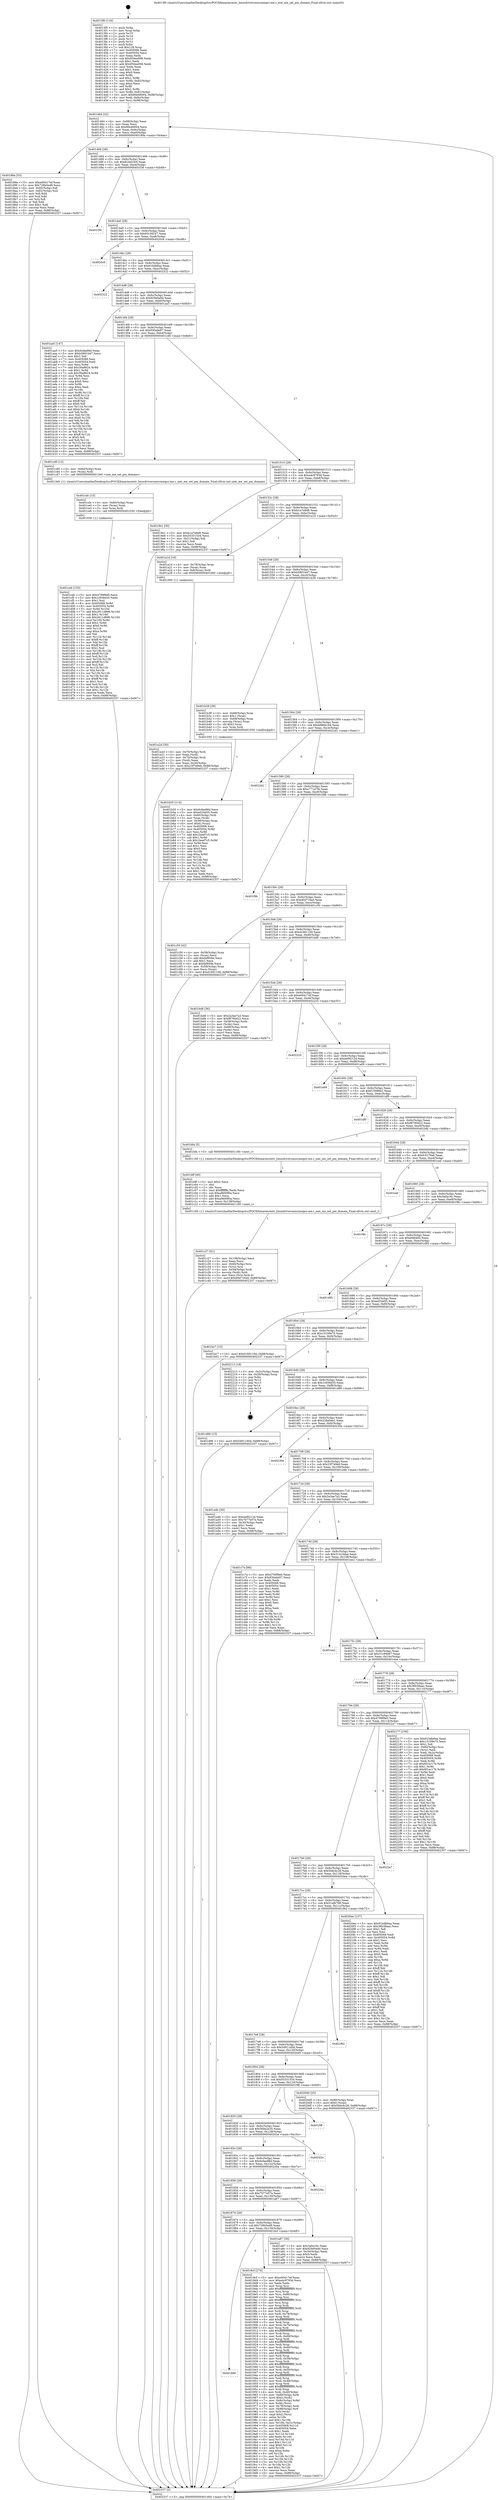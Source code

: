 digraph "0x4013f0" {
  label = "0x4013f0 (/mnt/c/Users/mathe/Desktop/tcc/POCII/binaries/extr_linuxdriversmiscmeipci-me.c_mei_me_set_pm_domain_Final-ollvm.out::main(0))"
  labelloc = "t"
  node[shape=record]

  Entry [label="",width=0.3,height=0.3,shape=circle,fillcolor=black,style=filled]
  "0x401464" [label="{
     0x401464 [32]\l
     | [instrs]\l
     &nbsp;&nbsp;0x401464 \<+6\>: mov -0x88(%rbp),%eax\l
     &nbsp;&nbsp;0x40146a \<+2\>: mov %eax,%ecx\l
     &nbsp;&nbsp;0x40146c \<+6\>: sub $0x80e46004,%ecx\l
     &nbsp;&nbsp;0x401472 \<+6\>: mov %eax,-0x9c(%rbp)\l
     &nbsp;&nbsp;0x401478 \<+6\>: mov %ecx,-0xa0(%rbp)\l
     &nbsp;&nbsp;0x40147e \<+6\>: je 000000000040189a \<main+0x4aa\>\l
  }"]
  "0x40189a" [label="{
     0x40189a [53]\l
     | [instrs]\l
     &nbsp;&nbsp;0x40189a \<+5\>: mov $0xe00417ef,%eax\l
     &nbsp;&nbsp;0x40189f \<+5\>: mov $0x728b5ed9,%ecx\l
     &nbsp;&nbsp;0x4018a4 \<+6\>: mov -0x82(%rbp),%dl\l
     &nbsp;&nbsp;0x4018aa \<+7\>: mov -0x81(%rbp),%sil\l
     &nbsp;&nbsp;0x4018b1 \<+3\>: mov %dl,%dil\l
     &nbsp;&nbsp;0x4018b4 \<+3\>: and %sil,%dil\l
     &nbsp;&nbsp;0x4018b7 \<+3\>: xor %sil,%dl\l
     &nbsp;&nbsp;0x4018ba \<+3\>: or %dl,%dil\l
     &nbsp;&nbsp;0x4018bd \<+4\>: test $0x1,%dil\l
     &nbsp;&nbsp;0x4018c1 \<+3\>: cmovne %ecx,%eax\l
     &nbsp;&nbsp;0x4018c4 \<+6\>: mov %eax,-0x88(%rbp)\l
     &nbsp;&nbsp;0x4018ca \<+5\>: jmp 0000000000402337 \<main+0xf47\>\l
  }"]
  "0x401484" [label="{
     0x401484 [28]\l
     | [instrs]\l
     &nbsp;&nbsp;0x401484 \<+5\>: jmp 0000000000401489 \<main+0x99\>\l
     &nbsp;&nbsp;0x401489 \<+6\>: mov -0x9c(%rbp),%eax\l
     &nbsp;&nbsp;0x40148f \<+5\>: sub $0x824d23c0,%eax\l
     &nbsp;&nbsp;0x401494 \<+6\>: mov %eax,-0xa4(%rbp)\l
     &nbsp;&nbsp;0x40149a \<+6\>: je 0000000000401f38 \<main+0xb48\>\l
  }"]
  "0x402337" [label="{
     0x402337 [5]\l
     | [instrs]\l
     &nbsp;&nbsp;0x402337 \<+5\>: jmp 0000000000401464 \<main+0x74\>\l
  }"]
  "0x4013f0" [label="{
     0x4013f0 [116]\l
     | [instrs]\l
     &nbsp;&nbsp;0x4013f0 \<+1\>: push %rbp\l
     &nbsp;&nbsp;0x4013f1 \<+3\>: mov %rsp,%rbp\l
     &nbsp;&nbsp;0x4013f4 \<+2\>: push %r15\l
     &nbsp;&nbsp;0x4013f6 \<+2\>: push %r14\l
     &nbsp;&nbsp;0x4013f8 \<+2\>: push %r13\l
     &nbsp;&nbsp;0x4013fa \<+2\>: push %r12\l
     &nbsp;&nbsp;0x4013fc \<+1\>: push %rbx\l
     &nbsp;&nbsp;0x4013fd \<+7\>: sub $0x128,%rsp\l
     &nbsp;&nbsp;0x401404 \<+7\>: mov 0x405068,%eax\l
     &nbsp;&nbsp;0x40140b \<+7\>: mov 0x405054,%ecx\l
     &nbsp;&nbsp;0x401412 \<+2\>: mov %eax,%edx\l
     &nbsp;&nbsp;0x401414 \<+6\>: sub $0x950ee098,%edx\l
     &nbsp;&nbsp;0x40141a \<+3\>: sub $0x1,%edx\l
     &nbsp;&nbsp;0x40141d \<+6\>: add $0x950ee098,%edx\l
     &nbsp;&nbsp;0x401423 \<+3\>: imul %edx,%eax\l
     &nbsp;&nbsp;0x401426 \<+3\>: and $0x1,%eax\l
     &nbsp;&nbsp;0x401429 \<+3\>: cmp $0x0,%eax\l
     &nbsp;&nbsp;0x40142c \<+4\>: sete %r8b\l
     &nbsp;&nbsp;0x401430 \<+4\>: and $0x1,%r8b\l
     &nbsp;&nbsp;0x401434 \<+7\>: mov %r8b,-0x82(%rbp)\l
     &nbsp;&nbsp;0x40143b \<+3\>: cmp $0xa,%ecx\l
     &nbsp;&nbsp;0x40143e \<+4\>: setl %r8b\l
     &nbsp;&nbsp;0x401442 \<+4\>: and $0x1,%r8b\l
     &nbsp;&nbsp;0x401446 \<+7\>: mov %r8b,-0x81(%rbp)\l
     &nbsp;&nbsp;0x40144d \<+10\>: movl $0x80e46004,-0x88(%rbp)\l
     &nbsp;&nbsp;0x401457 \<+6\>: mov %edi,-0x8c(%rbp)\l
     &nbsp;&nbsp;0x40145d \<+7\>: mov %rsi,-0x98(%rbp)\l
  }"]
  Exit [label="",width=0.3,height=0.3,shape=circle,fillcolor=black,style=filled,peripheries=2]
  "0x401f38" [label="{
     0x401f38\l
  }", style=dashed]
  "0x4014a0" [label="{
     0x4014a0 [28]\l
     | [instrs]\l
     &nbsp;&nbsp;0x4014a0 \<+5\>: jmp 00000000004014a5 \<main+0xb5\>\l
     &nbsp;&nbsp;0x4014a5 \<+6\>: mov -0x9c(%rbp),%eax\l
     &nbsp;&nbsp;0x4014ab \<+5\>: sub $0x83c39247,%eax\l
     &nbsp;&nbsp;0x4014b0 \<+6\>: mov %eax,-0xa8(%rbp)\l
     &nbsp;&nbsp;0x4014b6 \<+6\>: je 00000000004020c6 \<main+0xcd6\>\l
  }"]
  "0x401ceb" [label="{
     0x401ceb [155]\l
     | [instrs]\l
     &nbsp;&nbsp;0x401ceb \<+5\>: mov $0x4799f9e0,%ecx\l
     &nbsp;&nbsp;0x401cf0 \<+5\>: mov $0x1c656d35,%edx\l
     &nbsp;&nbsp;0x401cf5 \<+3\>: mov $0x1,%sil\l
     &nbsp;&nbsp;0x401cf8 \<+8\>: mov 0x405068,%r8d\l
     &nbsp;&nbsp;0x401d00 \<+8\>: mov 0x405054,%r9d\l
     &nbsp;&nbsp;0x401d08 \<+3\>: mov %r8d,%r10d\l
     &nbsp;&nbsp;0x401d0b \<+7\>: add $0x2611d896,%r10d\l
     &nbsp;&nbsp;0x401d12 \<+4\>: sub $0x1,%r10d\l
     &nbsp;&nbsp;0x401d16 \<+7\>: sub $0x2611d896,%r10d\l
     &nbsp;&nbsp;0x401d1d \<+4\>: imul %r10d,%r8d\l
     &nbsp;&nbsp;0x401d21 \<+4\>: and $0x1,%r8d\l
     &nbsp;&nbsp;0x401d25 \<+4\>: cmp $0x0,%r8d\l
     &nbsp;&nbsp;0x401d29 \<+4\>: sete %r11b\l
     &nbsp;&nbsp;0x401d2d \<+4\>: cmp $0xa,%r9d\l
     &nbsp;&nbsp;0x401d31 \<+3\>: setl %bl\l
     &nbsp;&nbsp;0x401d34 \<+3\>: mov %r11b,%r14b\l
     &nbsp;&nbsp;0x401d37 \<+4\>: xor $0xff,%r14b\l
     &nbsp;&nbsp;0x401d3b \<+3\>: mov %bl,%r15b\l
     &nbsp;&nbsp;0x401d3e \<+4\>: xor $0xff,%r15b\l
     &nbsp;&nbsp;0x401d42 \<+4\>: xor $0x1,%sil\l
     &nbsp;&nbsp;0x401d46 \<+3\>: mov %r14b,%r12b\l
     &nbsp;&nbsp;0x401d49 \<+4\>: and $0xff,%r12b\l
     &nbsp;&nbsp;0x401d4d \<+3\>: and %sil,%r11b\l
     &nbsp;&nbsp;0x401d50 \<+3\>: mov %r15b,%r13b\l
     &nbsp;&nbsp;0x401d53 \<+4\>: and $0xff,%r13b\l
     &nbsp;&nbsp;0x401d57 \<+3\>: and %sil,%bl\l
     &nbsp;&nbsp;0x401d5a \<+3\>: or %r11b,%r12b\l
     &nbsp;&nbsp;0x401d5d \<+3\>: or %bl,%r13b\l
     &nbsp;&nbsp;0x401d60 \<+3\>: xor %r13b,%r12b\l
     &nbsp;&nbsp;0x401d63 \<+3\>: or %r15b,%r14b\l
     &nbsp;&nbsp;0x401d66 \<+4\>: xor $0xff,%r14b\l
     &nbsp;&nbsp;0x401d6a \<+4\>: or $0x1,%sil\l
     &nbsp;&nbsp;0x401d6e \<+3\>: and %sil,%r14b\l
     &nbsp;&nbsp;0x401d71 \<+3\>: or %r14b,%r12b\l
     &nbsp;&nbsp;0x401d74 \<+4\>: test $0x1,%r12b\l
     &nbsp;&nbsp;0x401d78 \<+3\>: cmovne %edx,%ecx\l
     &nbsp;&nbsp;0x401d7b \<+6\>: mov %ecx,-0x88(%rbp)\l
     &nbsp;&nbsp;0x401d81 \<+5\>: jmp 0000000000402337 \<main+0xf47\>\l
  }"]
  "0x4020c6" [label="{
     0x4020c6\l
  }", style=dashed]
  "0x4014bc" [label="{
     0x4014bc [28]\l
     | [instrs]\l
     &nbsp;&nbsp;0x4014bc \<+5\>: jmp 00000000004014c1 \<main+0xd1\>\l
     &nbsp;&nbsp;0x4014c1 \<+6\>: mov -0x9c(%rbp),%eax\l
     &nbsp;&nbsp;0x4014c7 \<+5\>: sub $0x91bdb6aa,%eax\l
     &nbsp;&nbsp;0x4014cc \<+6\>: mov %eax,-0xac(%rbp)\l
     &nbsp;&nbsp;0x4014d2 \<+6\>: je 0000000000402322 \<main+0xf32\>\l
  }"]
  "0x401cdc" [label="{
     0x401cdc [15]\l
     | [instrs]\l
     &nbsp;&nbsp;0x401cdc \<+4\>: mov -0x60(%rbp),%rax\l
     &nbsp;&nbsp;0x401ce0 \<+3\>: mov (%rax),%rax\l
     &nbsp;&nbsp;0x401ce3 \<+3\>: mov %rax,%rdi\l
     &nbsp;&nbsp;0x401ce6 \<+5\>: call 0000000000401030 \<free@plt\>\l
     | [calls]\l
     &nbsp;&nbsp;0x401030 \{1\} (unknown)\l
  }"]
  "0x402322" [label="{
     0x402322\l
  }", style=dashed]
  "0x4014d8" [label="{
     0x4014d8 [28]\l
     | [instrs]\l
     &nbsp;&nbsp;0x4014d8 \<+5\>: jmp 00000000004014dd \<main+0xed\>\l
     &nbsp;&nbsp;0x4014dd \<+6\>: mov -0x9c(%rbp),%eax\l
     &nbsp;&nbsp;0x4014e3 \<+5\>: sub $0x929e0a9d,%eax\l
     &nbsp;&nbsp;0x4014e8 \<+6\>: mov %eax,-0xb0(%rbp)\l
     &nbsp;&nbsp;0x4014ee \<+6\>: je 0000000000401aa5 \<main+0x6b5\>\l
  }"]
  "0x401c27" [label="{
     0x401c27 [41]\l
     | [instrs]\l
     &nbsp;&nbsp;0x401c27 \<+6\>: mov -0x138(%rbp),%ecx\l
     &nbsp;&nbsp;0x401c2d \<+3\>: imul %eax,%ecx\l
     &nbsp;&nbsp;0x401c30 \<+4\>: mov -0x60(%rbp),%rsi\l
     &nbsp;&nbsp;0x401c34 \<+3\>: mov (%rsi),%rsi\l
     &nbsp;&nbsp;0x401c37 \<+4\>: mov -0x58(%rbp),%rdi\l
     &nbsp;&nbsp;0x401c3b \<+3\>: movslq (%rdi),%rdi\l
     &nbsp;&nbsp;0x401c3e \<+3\>: mov %ecx,(%rsi,%rdi,4)\l
     &nbsp;&nbsp;0x401c41 \<+10\>: movl $0xd0d716a5,-0x88(%rbp)\l
     &nbsp;&nbsp;0x401c4b \<+5\>: jmp 0000000000402337 \<main+0xf47\>\l
  }"]
  "0x401aa5" [label="{
     0x401aa5 [147]\l
     | [instrs]\l
     &nbsp;&nbsp;0x401aa5 \<+5\>: mov $0x6cfae98d,%eax\l
     &nbsp;&nbsp;0x401aaa \<+5\>: mov $0xb5801b47,%ecx\l
     &nbsp;&nbsp;0x401aaf \<+2\>: mov $0x1,%dl\l
     &nbsp;&nbsp;0x401ab1 \<+7\>: mov 0x405068,%esi\l
     &nbsp;&nbsp;0x401ab8 \<+7\>: mov 0x405054,%edi\l
     &nbsp;&nbsp;0x401abf \<+3\>: mov %esi,%r8d\l
     &nbsp;&nbsp;0x401ac2 \<+7\>: add $0x36a8624,%r8d\l
     &nbsp;&nbsp;0x401ac9 \<+4\>: sub $0x1,%r8d\l
     &nbsp;&nbsp;0x401acd \<+7\>: sub $0x36a8624,%r8d\l
     &nbsp;&nbsp;0x401ad4 \<+4\>: imul %r8d,%esi\l
     &nbsp;&nbsp;0x401ad8 \<+3\>: and $0x1,%esi\l
     &nbsp;&nbsp;0x401adb \<+3\>: cmp $0x0,%esi\l
     &nbsp;&nbsp;0x401ade \<+4\>: sete %r9b\l
     &nbsp;&nbsp;0x401ae2 \<+3\>: cmp $0xa,%edi\l
     &nbsp;&nbsp;0x401ae5 \<+4\>: setl %r10b\l
     &nbsp;&nbsp;0x401ae9 \<+3\>: mov %r9b,%r11b\l
     &nbsp;&nbsp;0x401aec \<+4\>: xor $0xff,%r11b\l
     &nbsp;&nbsp;0x401af0 \<+3\>: mov %r10b,%bl\l
     &nbsp;&nbsp;0x401af3 \<+3\>: xor $0xff,%bl\l
     &nbsp;&nbsp;0x401af6 \<+3\>: xor $0x0,%dl\l
     &nbsp;&nbsp;0x401af9 \<+3\>: mov %r11b,%r14b\l
     &nbsp;&nbsp;0x401afc \<+4\>: and $0x0,%r14b\l
     &nbsp;&nbsp;0x401b00 \<+3\>: and %dl,%r9b\l
     &nbsp;&nbsp;0x401b03 \<+3\>: mov %bl,%r15b\l
     &nbsp;&nbsp;0x401b06 \<+4\>: and $0x0,%r15b\l
     &nbsp;&nbsp;0x401b0a \<+3\>: and %dl,%r10b\l
     &nbsp;&nbsp;0x401b0d \<+3\>: or %r9b,%r14b\l
     &nbsp;&nbsp;0x401b10 \<+3\>: or %r10b,%r15b\l
     &nbsp;&nbsp;0x401b13 \<+3\>: xor %r15b,%r14b\l
     &nbsp;&nbsp;0x401b16 \<+3\>: or %bl,%r11b\l
     &nbsp;&nbsp;0x401b19 \<+4\>: xor $0xff,%r11b\l
     &nbsp;&nbsp;0x401b1d \<+3\>: or $0x0,%dl\l
     &nbsp;&nbsp;0x401b20 \<+3\>: and %dl,%r11b\l
     &nbsp;&nbsp;0x401b23 \<+3\>: or %r11b,%r14b\l
     &nbsp;&nbsp;0x401b26 \<+4\>: test $0x1,%r14b\l
     &nbsp;&nbsp;0x401b2a \<+3\>: cmovne %ecx,%eax\l
     &nbsp;&nbsp;0x401b2d \<+6\>: mov %eax,-0x88(%rbp)\l
     &nbsp;&nbsp;0x401b33 \<+5\>: jmp 0000000000402337 \<main+0xf47\>\l
  }"]
  "0x4014f4" [label="{
     0x4014f4 [28]\l
     | [instrs]\l
     &nbsp;&nbsp;0x4014f4 \<+5\>: jmp 00000000004014f9 \<main+0x109\>\l
     &nbsp;&nbsp;0x4014f9 \<+6\>: mov -0x9c(%rbp),%eax\l
     &nbsp;&nbsp;0x4014ff \<+5\>: sub $0x930a0e97,%eax\l
     &nbsp;&nbsp;0x401504 \<+6\>: mov %eax,-0xb4(%rbp)\l
     &nbsp;&nbsp;0x40150a \<+6\>: je 0000000000401cd0 \<main+0x8e0\>\l
  }"]
  "0x401bff" [label="{
     0x401bff [40]\l
     | [instrs]\l
     &nbsp;&nbsp;0x401bff \<+5\>: mov $0x2,%ecx\l
     &nbsp;&nbsp;0x401c04 \<+1\>: cltd\l
     &nbsp;&nbsp;0x401c05 \<+2\>: idiv %ecx\l
     &nbsp;&nbsp;0x401c07 \<+6\>: imul $0xfffffffe,%edx,%ecx\l
     &nbsp;&nbsp;0x401c0d \<+6\>: sub $0xa9b00f0a,%ecx\l
     &nbsp;&nbsp;0x401c13 \<+3\>: add $0x1,%ecx\l
     &nbsp;&nbsp;0x401c16 \<+6\>: add $0xa9b00f0a,%ecx\l
     &nbsp;&nbsp;0x401c1c \<+6\>: mov %ecx,-0x138(%rbp)\l
     &nbsp;&nbsp;0x401c22 \<+5\>: call 0000000000401160 \<next_i\>\l
     | [calls]\l
     &nbsp;&nbsp;0x401160 \{1\} (/mnt/c/Users/mathe/Desktop/tcc/POCII/binaries/extr_linuxdriversmiscmeipci-me.c_mei_me_set_pm_domain_Final-ollvm.out::next_i)\l
  }"]
  "0x401cd0" [label="{
     0x401cd0 [12]\l
     | [instrs]\l
     &nbsp;&nbsp;0x401cd0 \<+4\>: mov -0x60(%rbp),%rax\l
     &nbsp;&nbsp;0x401cd4 \<+3\>: mov (%rax),%rdi\l
     &nbsp;&nbsp;0x401cd7 \<+5\>: call 00000000004013e0 \<mei_me_set_pm_domain\>\l
     | [calls]\l
     &nbsp;&nbsp;0x4013e0 \{1\} (/mnt/c/Users/mathe/Desktop/tcc/POCII/binaries/extr_linuxdriversmiscmeipci-me.c_mei_me_set_pm_domain_Final-ollvm.out::mei_me_set_pm_domain)\l
  }"]
  "0x401510" [label="{
     0x401510 [28]\l
     | [instrs]\l
     &nbsp;&nbsp;0x401510 \<+5\>: jmp 0000000000401515 \<main+0x125\>\l
     &nbsp;&nbsp;0x401515 \<+6\>: mov -0x9c(%rbp),%eax\l
     &nbsp;&nbsp;0x40151b \<+5\>: sub $0xa4c9793d,%eax\l
     &nbsp;&nbsp;0x401520 \<+6\>: mov %eax,-0xb8(%rbp)\l
     &nbsp;&nbsp;0x401526 \<+6\>: je 00000000004019e1 \<main+0x5f1\>\l
  }"]
  "0x401b55" [label="{
     0x401b55 [114]\l
     | [instrs]\l
     &nbsp;&nbsp;0x401b55 \<+5\>: mov $0x6cfae98d,%ecx\l
     &nbsp;&nbsp;0x401b5a \<+5\>: mov $0xe024d55,%edx\l
     &nbsp;&nbsp;0x401b5f \<+4\>: mov -0x60(%rbp),%rdi\l
     &nbsp;&nbsp;0x401b63 \<+3\>: mov %rax,(%rdi)\l
     &nbsp;&nbsp;0x401b66 \<+4\>: mov -0x58(%rbp),%rax\l
     &nbsp;&nbsp;0x401b6a \<+6\>: movl $0x0,(%rax)\l
     &nbsp;&nbsp;0x401b70 \<+7\>: mov 0x405068,%esi\l
     &nbsp;&nbsp;0x401b77 \<+8\>: mov 0x405054,%r8d\l
     &nbsp;&nbsp;0x401b7f \<+3\>: mov %esi,%r9d\l
     &nbsp;&nbsp;0x401b82 \<+7\>: add $0x1beef7c5,%r9d\l
     &nbsp;&nbsp;0x401b89 \<+4\>: sub $0x1,%r9d\l
     &nbsp;&nbsp;0x401b8d \<+7\>: sub $0x1beef7c5,%r9d\l
     &nbsp;&nbsp;0x401b94 \<+4\>: imul %r9d,%esi\l
     &nbsp;&nbsp;0x401b98 \<+3\>: and $0x1,%esi\l
     &nbsp;&nbsp;0x401b9b \<+3\>: cmp $0x0,%esi\l
     &nbsp;&nbsp;0x401b9e \<+4\>: sete %r10b\l
     &nbsp;&nbsp;0x401ba2 \<+4\>: cmp $0xa,%r8d\l
     &nbsp;&nbsp;0x401ba6 \<+4\>: setl %r11b\l
     &nbsp;&nbsp;0x401baa \<+3\>: mov %r10b,%bl\l
     &nbsp;&nbsp;0x401bad \<+3\>: and %r11b,%bl\l
     &nbsp;&nbsp;0x401bb0 \<+3\>: xor %r11b,%r10b\l
     &nbsp;&nbsp;0x401bb3 \<+3\>: or %r10b,%bl\l
     &nbsp;&nbsp;0x401bb6 \<+3\>: test $0x1,%bl\l
     &nbsp;&nbsp;0x401bb9 \<+3\>: cmovne %edx,%ecx\l
     &nbsp;&nbsp;0x401bbc \<+6\>: mov %ecx,-0x88(%rbp)\l
     &nbsp;&nbsp;0x401bc2 \<+5\>: jmp 0000000000402337 \<main+0xf47\>\l
  }"]
  "0x4019e1" [label="{
     0x4019e1 [30]\l
     | [instrs]\l
     &nbsp;&nbsp;0x4019e1 \<+5\>: mov $0xb1a7e8d8,%eax\l
     &nbsp;&nbsp;0x4019e6 \<+5\>: mov $0x55331534,%ecx\l
     &nbsp;&nbsp;0x4019eb \<+3\>: mov -0x31(%rbp),%dl\l
     &nbsp;&nbsp;0x4019ee \<+3\>: test $0x1,%dl\l
     &nbsp;&nbsp;0x4019f1 \<+3\>: cmovne %ecx,%eax\l
     &nbsp;&nbsp;0x4019f4 \<+6\>: mov %eax,-0x88(%rbp)\l
     &nbsp;&nbsp;0x4019fa \<+5\>: jmp 0000000000402337 \<main+0xf47\>\l
  }"]
  "0x40152c" [label="{
     0x40152c [28]\l
     | [instrs]\l
     &nbsp;&nbsp;0x40152c \<+5\>: jmp 0000000000401531 \<main+0x141\>\l
     &nbsp;&nbsp;0x401531 \<+6\>: mov -0x9c(%rbp),%eax\l
     &nbsp;&nbsp;0x401537 \<+5\>: sub $0xb1a7e8d8,%eax\l
     &nbsp;&nbsp;0x40153c \<+6\>: mov %eax,-0xbc(%rbp)\l
     &nbsp;&nbsp;0x401542 \<+6\>: je 0000000000401a1d \<main+0x62d\>\l
  }"]
  "0x401a2d" [label="{
     0x401a2d [30]\l
     | [instrs]\l
     &nbsp;&nbsp;0x401a2d \<+4\>: mov -0x70(%rbp),%rdi\l
     &nbsp;&nbsp;0x401a31 \<+2\>: mov %eax,(%rdi)\l
     &nbsp;&nbsp;0x401a33 \<+4\>: mov -0x70(%rbp),%rdi\l
     &nbsp;&nbsp;0x401a37 \<+2\>: mov (%rdi),%eax\l
     &nbsp;&nbsp;0x401a39 \<+3\>: mov %eax,-0x30(%rbp)\l
     &nbsp;&nbsp;0x401a3c \<+10\>: movl $0x23f749e9,-0x88(%rbp)\l
     &nbsp;&nbsp;0x401a46 \<+5\>: jmp 0000000000402337 \<main+0xf47\>\l
  }"]
  "0x401a1d" [label="{
     0x401a1d [16]\l
     | [instrs]\l
     &nbsp;&nbsp;0x401a1d \<+4\>: mov -0x78(%rbp),%rax\l
     &nbsp;&nbsp;0x401a21 \<+3\>: mov (%rax),%rax\l
     &nbsp;&nbsp;0x401a24 \<+4\>: mov 0x8(%rax),%rdi\l
     &nbsp;&nbsp;0x401a28 \<+5\>: call 0000000000401060 \<atoi@plt\>\l
     | [calls]\l
     &nbsp;&nbsp;0x401060 \{1\} (unknown)\l
  }"]
  "0x401548" [label="{
     0x401548 [28]\l
     | [instrs]\l
     &nbsp;&nbsp;0x401548 \<+5\>: jmp 000000000040154d \<main+0x15d\>\l
     &nbsp;&nbsp;0x40154d \<+6\>: mov -0x9c(%rbp),%eax\l
     &nbsp;&nbsp;0x401553 \<+5\>: sub $0xb5801b47,%eax\l
     &nbsp;&nbsp;0x401558 \<+6\>: mov %eax,-0xc0(%rbp)\l
     &nbsp;&nbsp;0x40155e \<+6\>: je 0000000000401b38 \<main+0x748\>\l
  }"]
  "0x401890" [label="{
     0x401890\l
  }", style=dashed]
  "0x401b38" [label="{
     0x401b38 [29]\l
     | [instrs]\l
     &nbsp;&nbsp;0x401b38 \<+4\>: mov -0x68(%rbp),%rax\l
     &nbsp;&nbsp;0x401b3c \<+6\>: movl $0x1,(%rax)\l
     &nbsp;&nbsp;0x401b42 \<+4\>: mov -0x68(%rbp),%rax\l
     &nbsp;&nbsp;0x401b46 \<+3\>: movslq (%rax),%rax\l
     &nbsp;&nbsp;0x401b49 \<+4\>: shl $0x2,%rax\l
     &nbsp;&nbsp;0x401b4d \<+3\>: mov %rax,%rdi\l
     &nbsp;&nbsp;0x401b50 \<+5\>: call 0000000000401050 \<malloc@plt\>\l
     | [calls]\l
     &nbsp;&nbsp;0x401050 \{1\} (unknown)\l
  }"]
  "0x401564" [label="{
     0x401564 [28]\l
     | [instrs]\l
     &nbsp;&nbsp;0x401564 \<+5\>: jmp 0000000000401569 \<main+0x179\>\l
     &nbsp;&nbsp;0x401569 \<+6\>: mov -0x9c(%rbp),%eax\l
     &nbsp;&nbsp;0x40156f \<+5\>: sub $0xb886b194,%eax\l
     &nbsp;&nbsp;0x401574 \<+6\>: mov %eax,-0xc4(%rbp)\l
     &nbsp;&nbsp;0x40157a \<+6\>: je 00000000004022d1 \<main+0xee1\>\l
  }"]
  "0x4018cf" [label="{
     0x4018cf [274]\l
     | [instrs]\l
     &nbsp;&nbsp;0x4018cf \<+5\>: mov $0xe00417ef,%eax\l
     &nbsp;&nbsp;0x4018d4 \<+5\>: mov $0xa4c9793d,%ecx\l
     &nbsp;&nbsp;0x4018d9 \<+2\>: xor %edx,%edx\l
     &nbsp;&nbsp;0x4018db \<+3\>: mov %rsp,%rsi\l
     &nbsp;&nbsp;0x4018de \<+4\>: add $0xfffffffffffffff0,%rsi\l
     &nbsp;&nbsp;0x4018e2 \<+3\>: mov %rsi,%rsp\l
     &nbsp;&nbsp;0x4018e5 \<+4\>: mov %rsi,-0x80(%rbp)\l
     &nbsp;&nbsp;0x4018e9 \<+3\>: mov %rsp,%rsi\l
     &nbsp;&nbsp;0x4018ec \<+4\>: add $0xfffffffffffffff0,%rsi\l
     &nbsp;&nbsp;0x4018f0 \<+3\>: mov %rsi,%rsp\l
     &nbsp;&nbsp;0x4018f3 \<+3\>: mov %rsp,%rdi\l
     &nbsp;&nbsp;0x4018f6 \<+4\>: add $0xfffffffffffffff0,%rdi\l
     &nbsp;&nbsp;0x4018fa \<+3\>: mov %rdi,%rsp\l
     &nbsp;&nbsp;0x4018fd \<+4\>: mov %rdi,-0x78(%rbp)\l
     &nbsp;&nbsp;0x401901 \<+3\>: mov %rsp,%rdi\l
     &nbsp;&nbsp;0x401904 \<+4\>: add $0xfffffffffffffff0,%rdi\l
     &nbsp;&nbsp;0x401908 \<+3\>: mov %rdi,%rsp\l
     &nbsp;&nbsp;0x40190b \<+4\>: mov %rdi,-0x70(%rbp)\l
     &nbsp;&nbsp;0x40190f \<+3\>: mov %rsp,%rdi\l
     &nbsp;&nbsp;0x401912 \<+4\>: add $0xfffffffffffffff0,%rdi\l
     &nbsp;&nbsp;0x401916 \<+3\>: mov %rdi,%rsp\l
     &nbsp;&nbsp;0x401919 \<+4\>: mov %rdi,-0x68(%rbp)\l
     &nbsp;&nbsp;0x40191d \<+3\>: mov %rsp,%rdi\l
     &nbsp;&nbsp;0x401920 \<+4\>: add $0xfffffffffffffff0,%rdi\l
     &nbsp;&nbsp;0x401924 \<+3\>: mov %rdi,%rsp\l
     &nbsp;&nbsp;0x401927 \<+4\>: mov %rdi,-0x60(%rbp)\l
     &nbsp;&nbsp;0x40192b \<+3\>: mov %rsp,%rdi\l
     &nbsp;&nbsp;0x40192e \<+4\>: add $0xfffffffffffffff0,%rdi\l
     &nbsp;&nbsp;0x401932 \<+3\>: mov %rdi,%rsp\l
     &nbsp;&nbsp;0x401935 \<+4\>: mov %rdi,-0x58(%rbp)\l
     &nbsp;&nbsp;0x401939 \<+3\>: mov %rsp,%rdi\l
     &nbsp;&nbsp;0x40193c \<+4\>: add $0xfffffffffffffff0,%rdi\l
     &nbsp;&nbsp;0x401940 \<+3\>: mov %rdi,%rsp\l
     &nbsp;&nbsp;0x401943 \<+4\>: mov %rdi,-0x50(%rbp)\l
     &nbsp;&nbsp;0x401947 \<+3\>: mov %rsp,%rdi\l
     &nbsp;&nbsp;0x40194a \<+4\>: add $0xfffffffffffffff0,%rdi\l
     &nbsp;&nbsp;0x40194e \<+3\>: mov %rdi,%rsp\l
     &nbsp;&nbsp;0x401951 \<+4\>: mov %rdi,-0x48(%rbp)\l
     &nbsp;&nbsp;0x401955 \<+3\>: mov %rsp,%rdi\l
     &nbsp;&nbsp;0x401958 \<+4\>: add $0xfffffffffffffff0,%rdi\l
     &nbsp;&nbsp;0x40195c \<+3\>: mov %rdi,%rsp\l
     &nbsp;&nbsp;0x40195f \<+4\>: mov %rdi,-0x40(%rbp)\l
     &nbsp;&nbsp;0x401963 \<+4\>: mov -0x80(%rbp),%rdi\l
     &nbsp;&nbsp;0x401967 \<+6\>: movl $0x0,(%rdi)\l
     &nbsp;&nbsp;0x40196d \<+7\>: mov -0x8c(%rbp),%r8d\l
     &nbsp;&nbsp;0x401974 \<+3\>: mov %r8d,(%rsi)\l
     &nbsp;&nbsp;0x401977 \<+4\>: mov -0x78(%rbp),%rdi\l
     &nbsp;&nbsp;0x40197b \<+7\>: mov -0x98(%rbp),%r9\l
     &nbsp;&nbsp;0x401982 \<+3\>: mov %r9,(%rdi)\l
     &nbsp;&nbsp;0x401985 \<+3\>: cmpl $0x2,(%rsi)\l
     &nbsp;&nbsp;0x401988 \<+4\>: setne %r10b\l
     &nbsp;&nbsp;0x40198c \<+4\>: and $0x1,%r10b\l
     &nbsp;&nbsp;0x401990 \<+4\>: mov %r10b,-0x31(%rbp)\l
     &nbsp;&nbsp;0x401994 \<+8\>: mov 0x405068,%r11d\l
     &nbsp;&nbsp;0x40199c \<+7\>: mov 0x405054,%ebx\l
     &nbsp;&nbsp;0x4019a3 \<+3\>: sub $0x1,%edx\l
     &nbsp;&nbsp;0x4019a6 \<+3\>: mov %r11d,%r14d\l
     &nbsp;&nbsp;0x4019a9 \<+3\>: add %edx,%r14d\l
     &nbsp;&nbsp;0x4019ac \<+4\>: imul %r14d,%r11d\l
     &nbsp;&nbsp;0x4019b0 \<+4\>: and $0x1,%r11d\l
     &nbsp;&nbsp;0x4019b4 \<+4\>: cmp $0x0,%r11d\l
     &nbsp;&nbsp;0x4019b8 \<+4\>: sete %r10b\l
     &nbsp;&nbsp;0x4019bc \<+3\>: cmp $0xa,%ebx\l
     &nbsp;&nbsp;0x4019bf \<+4\>: setl %r15b\l
     &nbsp;&nbsp;0x4019c3 \<+3\>: mov %r10b,%r12b\l
     &nbsp;&nbsp;0x4019c6 \<+3\>: and %r15b,%r12b\l
     &nbsp;&nbsp;0x4019c9 \<+3\>: xor %r15b,%r10b\l
     &nbsp;&nbsp;0x4019cc \<+3\>: or %r10b,%r12b\l
     &nbsp;&nbsp;0x4019cf \<+4\>: test $0x1,%r12b\l
     &nbsp;&nbsp;0x4019d3 \<+3\>: cmovne %ecx,%eax\l
     &nbsp;&nbsp;0x4019d6 \<+6\>: mov %eax,-0x88(%rbp)\l
     &nbsp;&nbsp;0x4019dc \<+5\>: jmp 0000000000402337 \<main+0xf47\>\l
  }"]
  "0x4022d1" [label="{
     0x4022d1\l
  }", style=dashed]
  "0x401580" [label="{
     0x401580 [28]\l
     | [instrs]\l
     &nbsp;&nbsp;0x401580 \<+5\>: jmp 0000000000401585 \<main+0x195\>\l
     &nbsp;&nbsp;0x401585 \<+6\>: mov -0x9c(%rbp),%eax\l
     &nbsp;&nbsp;0x40158b \<+5\>: sub $0xc771d7fe,%eax\l
     &nbsp;&nbsp;0x401590 \<+6\>: mov %eax,-0xc8(%rbp)\l
     &nbsp;&nbsp;0x401596 \<+6\>: je 0000000000401f9b \<main+0xbab\>\l
  }"]
  "0x401874" [label="{
     0x401874 [28]\l
     | [instrs]\l
     &nbsp;&nbsp;0x401874 \<+5\>: jmp 0000000000401879 \<main+0x489\>\l
     &nbsp;&nbsp;0x401879 \<+6\>: mov -0x9c(%rbp),%eax\l
     &nbsp;&nbsp;0x40187f \<+5\>: sub $0x728b5ed9,%eax\l
     &nbsp;&nbsp;0x401884 \<+6\>: mov %eax,-0x134(%rbp)\l
     &nbsp;&nbsp;0x40188a \<+6\>: je 00000000004018cf \<main+0x4df\>\l
  }"]
  "0x401f9b" [label="{
     0x401f9b\l
  }", style=dashed]
  "0x40159c" [label="{
     0x40159c [28]\l
     | [instrs]\l
     &nbsp;&nbsp;0x40159c \<+5\>: jmp 00000000004015a1 \<main+0x1b1\>\l
     &nbsp;&nbsp;0x4015a1 \<+6\>: mov -0x9c(%rbp),%eax\l
     &nbsp;&nbsp;0x4015a7 \<+5\>: sub $0xd0d716a5,%eax\l
     &nbsp;&nbsp;0x4015ac \<+6\>: mov %eax,-0xcc(%rbp)\l
     &nbsp;&nbsp;0x4015b2 \<+6\>: je 0000000000401c50 \<main+0x860\>\l
  }"]
  "0x401a87" [label="{
     0x401a87 [30]\l
     | [instrs]\l
     &nbsp;&nbsp;0x401a87 \<+5\>: mov $0x3a0a16c,%eax\l
     &nbsp;&nbsp;0x401a8c \<+5\>: mov $0x929e0a9d,%ecx\l
     &nbsp;&nbsp;0x401a91 \<+3\>: mov -0x30(%rbp),%edx\l
     &nbsp;&nbsp;0x401a94 \<+3\>: cmp $0x0,%edx\l
     &nbsp;&nbsp;0x401a97 \<+3\>: cmove %ecx,%eax\l
     &nbsp;&nbsp;0x401a9a \<+6\>: mov %eax,-0x88(%rbp)\l
     &nbsp;&nbsp;0x401aa0 \<+5\>: jmp 0000000000402337 \<main+0xf47\>\l
  }"]
  "0x401c50" [label="{
     0x401c50 [42]\l
     | [instrs]\l
     &nbsp;&nbsp;0x401c50 \<+4\>: mov -0x58(%rbp),%rax\l
     &nbsp;&nbsp;0x401c54 \<+2\>: mov (%rax),%ecx\l
     &nbsp;&nbsp;0x401c56 \<+6\>: add $0xfaf959e,%ecx\l
     &nbsp;&nbsp;0x401c5c \<+3\>: add $0x1,%ecx\l
     &nbsp;&nbsp;0x401c5f \<+6\>: sub $0xfaf959e,%ecx\l
     &nbsp;&nbsp;0x401c65 \<+4\>: mov -0x58(%rbp),%rax\l
     &nbsp;&nbsp;0x401c69 \<+2\>: mov %ecx,(%rax)\l
     &nbsp;&nbsp;0x401c6b \<+10\>: movl $0xd168110d,-0x88(%rbp)\l
     &nbsp;&nbsp;0x401c75 \<+5\>: jmp 0000000000402337 \<main+0xf47\>\l
  }"]
  "0x4015b8" [label="{
     0x4015b8 [28]\l
     | [instrs]\l
     &nbsp;&nbsp;0x4015b8 \<+5\>: jmp 00000000004015bd \<main+0x1cd\>\l
     &nbsp;&nbsp;0x4015bd \<+6\>: mov -0x9c(%rbp),%eax\l
     &nbsp;&nbsp;0x4015c3 \<+5\>: sub $0xd168110d,%eax\l
     &nbsp;&nbsp;0x4015c8 \<+6\>: mov %eax,-0xd0(%rbp)\l
     &nbsp;&nbsp;0x4015ce \<+6\>: je 0000000000401bd6 \<main+0x7e6\>\l
  }"]
  "0x401858" [label="{
     0x401858 [28]\l
     | [instrs]\l
     &nbsp;&nbsp;0x401858 \<+5\>: jmp 000000000040185d \<main+0x46d\>\l
     &nbsp;&nbsp;0x40185d \<+6\>: mov -0x9c(%rbp),%eax\l
     &nbsp;&nbsp;0x401863 \<+5\>: sub $0x7077e57e,%eax\l
     &nbsp;&nbsp;0x401868 \<+6\>: mov %eax,-0x130(%rbp)\l
     &nbsp;&nbsp;0x40186e \<+6\>: je 0000000000401a87 \<main+0x697\>\l
  }"]
  "0x401bd6" [label="{
     0x401bd6 [36]\l
     | [instrs]\l
     &nbsp;&nbsp;0x401bd6 \<+5\>: mov $0x2a3ae7a3,%eax\l
     &nbsp;&nbsp;0x401bdb \<+5\>: mov $0xf8790d22,%ecx\l
     &nbsp;&nbsp;0x401be0 \<+4\>: mov -0x58(%rbp),%rdx\l
     &nbsp;&nbsp;0x401be4 \<+2\>: mov (%rdx),%esi\l
     &nbsp;&nbsp;0x401be6 \<+4\>: mov -0x68(%rbp),%rdx\l
     &nbsp;&nbsp;0x401bea \<+2\>: cmp (%rdx),%esi\l
     &nbsp;&nbsp;0x401bec \<+3\>: cmovl %ecx,%eax\l
     &nbsp;&nbsp;0x401bef \<+6\>: mov %eax,-0x88(%rbp)\l
     &nbsp;&nbsp;0x401bf5 \<+5\>: jmp 0000000000402337 \<main+0xf47\>\l
  }"]
  "0x4015d4" [label="{
     0x4015d4 [28]\l
     | [instrs]\l
     &nbsp;&nbsp;0x4015d4 \<+5\>: jmp 00000000004015d9 \<main+0x1e9\>\l
     &nbsp;&nbsp;0x4015d9 \<+6\>: mov -0x9c(%rbp),%eax\l
     &nbsp;&nbsp;0x4015df \<+5\>: sub $0xe00417ef,%eax\l
     &nbsp;&nbsp;0x4015e4 \<+6\>: mov %eax,-0xd4(%rbp)\l
     &nbsp;&nbsp;0x4015ea \<+6\>: je 0000000000402225 \<main+0xe35\>\l
  }"]
  "0x40226a" [label="{
     0x40226a\l
  }", style=dashed]
  "0x402225" [label="{
     0x402225\l
  }", style=dashed]
  "0x4015f0" [label="{
     0x4015f0 [28]\l
     | [instrs]\l
     &nbsp;&nbsp;0x4015f0 \<+5\>: jmp 00000000004015f5 \<main+0x205\>\l
     &nbsp;&nbsp;0x4015f5 \<+6\>: mov -0x9c(%rbp),%eax\l
     &nbsp;&nbsp;0x4015fb \<+5\>: sub $0xeef9212d,%eax\l
     &nbsp;&nbsp;0x401600 \<+6\>: mov %eax,-0xd8(%rbp)\l
     &nbsp;&nbsp;0x401606 \<+6\>: je 0000000000401a69 \<main+0x679\>\l
  }"]
  "0x40183c" [label="{
     0x40183c [28]\l
     | [instrs]\l
     &nbsp;&nbsp;0x40183c \<+5\>: jmp 0000000000401841 \<main+0x451\>\l
     &nbsp;&nbsp;0x401841 \<+6\>: mov -0x9c(%rbp),%eax\l
     &nbsp;&nbsp;0x401847 \<+5\>: sub $0x6cfae98d,%eax\l
     &nbsp;&nbsp;0x40184c \<+6\>: mov %eax,-0x12c(%rbp)\l
     &nbsp;&nbsp;0x401852 \<+6\>: je 000000000040226a \<main+0xe7a\>\l
  }"]
  "0x401a69" [label="{
     0x401a69\l
  }", style=dashed]
  "0x40160c" [label="{
     0x40160c [28]\l
     | [instrs]\l
     &nbsp;&nbsp;0x40160c \<+5\>: jmp 0000000000401611 \<main+0x221\>\l
     &nbsp;&nbsp;0x401611 \<+6\>: mov -0x9c(%rbp),%eax\l
     &nbsp;&nbsp;0x401617 \<+5\>: sub $0xf15989d1,%eax\l
     &nbsp;&nbsp;0x40161c \<+6\>: mov %eax,-0xdc(%rbp)\l
     &nbsp;&nbsp;0x401622 \<+6\>: je 0000000000401df0 \<main+0xa00\>\l
  }"]
  "0x40202e" [label="{
     0x40202e\l
  }", style=dashed]
  "0x401df0" [label="{
     0x401df0\l
  }", style=dashed]
  "0x401628" [label="{
     0x401628 [28]\l
     | [instrs]\l
     &nbsp;&nbsp;0x401628 \<+5\>: jmp 000000000040162d \<main+0x23d\>\l
     &nbsp;&nbsp;0x40162d \<+6\>: mov -0x9c(%rbp),%eax\l
     &nbsp;&nbsp;0x401633 \<+5\>: sub $0xf8790d22,%eax\l
     &nbsp;&nbsp;0x401638 \<+6\>: mov %eax,-0xe0(%rbp)\l
     &nbsp;&nbsp;0x40163e \<+6\>: je 0000000000401bfa \<main+0x80a\>\l
  }"]
  "0x401820" [label="{
     0x401820 [28]\l
     | [instrs]\l
     &nbsp;&nbsp;0x401820 \<+5\>: jmp 0000000000401825 \<main+0x435\>\l
     &nbsp;&nbsp;0x401825 \<+6\>: mov -0x9c(%rbp),%eax\l
     &nbsp;&nbsp;0x40182b \<+5\>: sub $0x569a2e35,%eax\l
     &nbsp;&nbsp;0x401830 \<+6\>: mov %eax,-0x128(%rbp)\l
     &nbsp;&nbsp;0x401836 \<+6\>: je 000000000040202e \<main+0xc3e\>\l
  }"]
  "0x401bfa" [label="{
     0x401bfa [5]\l
     | [instrs]\l
     &nbsp;&nbsp;0x401bfa \<+5\>: call 0000000000401160 \<next_i\>\l
     | [calls]\l
     &nbsp;&nbsp;0x401160 \{1\} (/mnt/c/Users/mathe/Desktop/tcc/POCII/binaries/extr_linuxdriversmiscmeipci-me.c_mei_me_set_pm_domain_Final-ollvm.out::next_i)\l
  }"]
  "0x401644" [label="{
     0x401644 [28]\l
     | [instrs]\l
     &nbsp;&nbsp;0x401644 \<+5\>: jmp 0000000000401649 \<main+0x259\>\l
     &nbsp;&nbsp;0x401649 \<+6\>: mov -0x9c(%rbp),%eax\l
     &nbsp;&nbsp;0x40164f \<+5\>: sub $0xfc5279a6,%eax\l
     &nbsp;&nbsp;0x401654 \<+6\>: mov %eax,-0xe4(%rbp)\l
     &nbsp;&nbsp;0x40165a \<+6\>: je 0000000000401eaf \<main+0xabf\>\l
  }"]
  "0x4019ff" [label="{
     0x4019ff\l
  }", style=dashed]
  "0x401eaf" [label="{
     0x401eaf\l
  }", style=dashed]
  "0x401660" [label="{
     0x401660 [28]\l
     | [instrs]\l
     &nbsp;&nbsp;0x401660 \<+5\>: jmp 0000000000401665 \<main+0x275\>\l
     &nbsp;&nbsp;0x401665 \<+6\>: mov -0x9c(%rbp),%eax\l
     &nbsp;&nbsp;0x40166b \<+5\>: sub $0x3a0a16c,%eax\l
     &nbsp;&nbsp;0x401670 \<+6\>: mov %eax,-0xe8(%rbp)\l
     &nbsp;&nbsp;0x401676 \<+6\>: je 0000000000401f8c \<main+0xb9c\>\l
  }"]
  "0x401804" [label="{
     0x401804 [28]\l
     | [instrs]\l
     &nbsp;&nbsp;0x401804 \<+5\>: jmp 0000000000401809 \<main+0x419\>\l
     &nbsp;&nbsp;0x401809 \<+6\>: mov -0x9c(%rbp),%eax\l
     &nbsp;&nbsp;0x40180f \<+5\>: sub $0x55331534,%eax\l
     &nbsp;&nbsp;0x401814 \<+6\>: mov %eax,-0x124(%rbp)\l
     &nbsp;&nbsp;0x40181a \<+6\>: je 00000000004019ff \<main+0x60f\>\l
  }"]
  "0x401f8c" [label="{
     0x401f8c\l
  }", style=dashed]
  "0x40167c" [label="{
     0x40167c [28]\l
     | [instrs]\l
     &nbsp;&nbsp;0x40167c \<+5\>: jmp 0000000000401681 \<main+0x291\>\l
     &nbsp;&nbsp;0x401681 \<+6\>: mov -0x9c(%rbp),%eax\l
     &nbsp;&nbsp;0x401687 \<+5\>: sub $0xbf48465,%eax\l
     &nbsp;&nbsp;0x40168c \<+6\>: mov %eax,-0xec(%rbp)\l
     &nbsp;&nbsp;0x401692 \<+6\>: je 0000000000401d95 \<main+0x9a5\>\l
  }"]
  "0x4020d5" [label="{
     0x4020d5 [25]\l
     | [instrs]\l
     &nbsp;&nbsp;0x4020d5 \<+4\>: mov -0x80(%rbp),%rax\l
     &nbsp;&nbsp;0x4020d9 \<+6\>: movl $0x0,(%rax)\l
     &nbsp;&nbsp;0x4020df \<+10\>: movl $0x50dc4c26,-0x88(%rbp)\l
     &nbsp;&nbsp;0x4020e9 \<+5\>: jmp 0000000000402337 \<main+0xf47\>\l
  }"]
  "0x401d95" [label="{
     0x401d95\l
  }", style=dashed]
  "0x401698" [label="{
     0x401698 [28]\l
     | [instrs]\l
     &nbsp;&nbsp;0x401698 \<+5\>: jmp 000000000040169d \<main+0x2ad\>\l
     &nbsp;&nbsp;0x40169d \<+6\>: mov -0x9c(%rbp),%eax\l
     &nbsp;&nbsp;0x4016a3 \<+5\>: sub $0xe024d55,%eax\l
     &nbsp;&nbsp;0x4016a8 \<+6\>: mov %eax,-0xf0(%rbp)\l
     &nbsp;&nbsp;0x4016ae \<+6\>: je 0000000000401bc7 \<main+0x7d7\>\l
  }"]
  "0x4017e8" [label="{
     0x4017e8 [28]\l
     | [instrs]\l
     &nbsp;&nbsp;0x4017e8 \<+5\>: jmp 00000000004017ed \<main+0x3fd\>\l
     &nbsp;&nbsp;0x4017ed \<+6\>: mov -0x9c(%rbp),%eax\l
     &nbsp;&nbsp;0x4017f3 \<+5\>: sub $0x54911d0d,%eax\l
     &nbsp;&nbsp;0x4017f8 \<+6\>: mov %eax,-0x120(%rbp)\l
     &nbsp;&nbsp;0x4017fe \<+6\>: je 00000000004020d5 \<main+0xce5\>\l
  }"]
  "0x401bc7" [label="{
     0x401bc7 [15]\l
     | [instrs]\l
     &nbsp;&nbsp;0x401bc7 \<+10\>: movl $0xd168110d,-0x88(%rbp)\l
     &nbsp;&nbsp;0x401bd1 \<+5\>: jmp 0000000000402337 \<main+0xf47\>\l
  }"]
  "0x4016b4" [label="{
     0x4016b4 [28]\l
     | [instrs]\l
     &nbsp;&nbsp;0x4016b4 \<+5\>: jmp 00000000004016b9 \<main+0x2c9\>\l
     &nbsp;&nbsp;0x4016b9 \<+6\>: mov -0x9c(%rbp),%eax\l
     &nbsp;&nbsp;0x4016bf \<+5\>: sub $0x15109e70,%eax\l
     &nbsp;&nbsp;0x4016c4 \<+6\>: mov %eax,-0xf4(%rbp)\l
     &nbsp;&nbsp;0x4016ca \<+6\>: je 0000000000402213 \<main+0xe23\>\l
  }"]
  "0x401f62" [label="{
     0x401f62\l
  }", style=dashed]
  "0x402213" [label="{
     0x402213 [18]\l
     | [instrs]\l
     &nbsp;&nbsp;0x402213 \<+3\>: mov -0x2c(%rbp),%eax\l
     &nbsp;&nbsp;0x402216 \<+4\>: lea -0x28(%rbp),%rsp\l
     &nbsp;&nbsp;0x40221a \<+1\>: pop %rbx\l
     &nbsp;&nbsp;0x40221b \<+2\>: pop %r12\l
     &nbsp;&nbsp;0x40221d \<+2\>: pop %r13\l
     &nbsp;&nbsp;0x40221f \<+2\>: pop %r14\l
     &nbsp;&nbsp;0x402221 \<+2\>: pop %r15\l
     &nbsp;&nbsp;0x402223 \<+1\>: pop %rbp\l
     &nbsp;&nbsp;0x402224 \<+1\>: ret\l
  }"]
  "0x4016d0" [label="{
     0x4016d0 [28]\l
     | [instrs]\l
     &nbsp;&nbsp;0x4016d0 \<+5\>: jmp 00000000004016d5 \<main+0x2e5\>\l
     &nbsp;&nbsp;0x4016d5 \<+6\>: mov -0x9c(%rbp),%eax\l
     &nbsp;&nbsp;0x4016db \<+5\>: sub $0x1c656d35,%eax\l
     &nbsp;&nbsp;0x4016e0 \<+6\>: mov %eax,-0xf8(%rbp)\l
     &nbsp;&nbsp;0x4016e6 \<+6\>: je 0000000000401d86 \<main+0x996\>\l
  }"]
  "0x4017cc" [label="{
     0x4017cc [28]\l
     | [instrs]\l
     &nbsp;&nbsp;0x4017cc \<+5\>: jmp 00000000004017d1 \<main+0x3e1\>\l
     &nbsp;&nbsp;0x4017d1 \<+6\>: mov -0x9c(%rbp),%eax\l
     &nbsp;&nbsp;0x4017d7 \<+5\>: sub $0x51afb766,%eax\l
     &nbsp;&nbsp;0x4017dc \<+6\>: mov %eax,-0x11c(%rbp)\l
     &nbsp;&nbsp;0x4017e2 \<+6\>: je 0000000000401f62 \<main+0xb72\>\l
  }"]
  "0x401d86" [label="{
     0x401d86 [15]\l
     | [instrs]\l
     &nbsp;&nbsp;0x401d86 \<+10\>: movl $0x54911d0d,-0x88(%rbp)\l
     &nbsp;&nbsp;0x401d90 \<+5\>: jmp 0000000000402337 \<main+0xf47\>\l
  }"]
  "0x4016ec" [label="{
     0x4016ec [28]\l
     | [instrs]\l
     &nbsp;&nbsp;0x4016ec \<+5\>: jmp 00000000004016f1 \<main+0x301\>\l
     &nbsp;&nbsp;0x4016f1 \<+6\>: mov -0x9c(%rbp),%eax\l
     &nbsp;&nbsp;0x4016f7 \<+5\>: sub $0x228a0de1,%eax\l
     &nbsp;&nbsp;0x4016fc \<+6\>: mov %eax,-0xfc(%rbp)\l
     &nbsp;&nbsp;0x401702 \<+6\>: je 000000000040230e \<main+0xf1e\>\l
  }"]
  "0x4020ee" [label="{
     0x4020ee [137]\l
     | [instrs]\l
     &nbsp;&nbsp;0x4020ee \<+5\>: mov $0x91bdb6aa,%eax\l
     &nbsp;&nbsp;0x4020f3 \<+5\>: mov $0x36b38aac,%ecx\l
     &nbsp;&nbsp;0x4020f8 \<+2\>: mov $0x1,%dl\l
     &nbsp;&nbsp;0x4020fa \<+2\>: xor %esi,%esi\l
     &nbsp;&nbsp;0x4020fc \<+7\>: mov 0x405068,%edi\l
     &nbsp;&nbsp;0x402103 \<+8\>: mov 0x405054,%r8d\l
     &nbsp;&nbsp;0x40210b \<+3\>: sub $0x1,%esi\l
     &nbsp;&nbsp;0x40210e \<+3\>: mov %edi,%r9d\l
     &nbsp;&nbsp;0x402111 \<+3\>: add %esi,%r9d\l
     &nbsp;&nbsp;0x402114 \<+4\>: imul %r9d,%edi\l
     &nbsp;&nbsp;0x402118 \<+3\>: and $0x1,%edi\l
     &nbsp;&nbsp;0x40211b \<+3\>: cmp $0x0,%edi\l
     &nbsp;&nbsp;0x40211e \<+4\>: sete %r10b\l
     &nbsp;&nbsp;0x402122 \<+4\>: cmp $0xa,%r8d\l
     &nbsp;&nbsp;0x402126 \<+4\>: setl %r11b\l
     &nbsp;&nbsp;0x40212a \<+3\>: mov %r10b,%bl\l
     &nbsp;&nbsp;0x40212d \<+3\>: xor $0xff,%bl\l
     &nbsp;&nbsp;0x402130 \<+3\>: mov %r11b,%r14b\l
     &nbsp;&nbsp;0x402133 \<+4\>: xor $0xff,%r14b\l
     &nbsp;&nbsp;0x402137 \<+3\>: xor $0x1,%dl\l
     &nbsp;&nbsp;0x40213a \<+3\>: mov %bl,%r15b\l
     &nbsp;&nbsp;0x40213d \<+4\>: and $0xff,%r15b\l
     &nbsp;&nbsp;0x402141 \<+3\>: and %dl,%r10b\l
     &nbsp;&nbsp;0x402144 \<+3\>: mov %r14b,%r12b\l
     &nbsp;&nbsp;0x402147 \<+4\>: and $0xff,%r12b\l
     &nbsp;&nbsp;0x40214b \<+3\>: and %dl,%r11b\l
     &nbsp;&nbsp;0x40214e \<+3\>: or %r10b,%r15b\l
     &nbsp;&nbsp;0x402151 \<+3\>: or %r11b,%r12b\l
     &nbsp;&nbsp;0x402154 \<+3\>: xor %r12b,%r15b\l
     &nbsp;&nbsp;0x402157 \<+3\>: or %r14b,%bl\l
     &nbsp;&nbsp;0x40215a \<+3\>: xor $0xff,%bl\l
     &nbsp;&nbsp;0x40215d \<+3\>: or $0x1,%dl\l
     &nbsp;&nbsp;0x402160 \<+2\>: and %dl,%bl\l
     &nbsp;&nbsp;0x402162 \<+3\>: or %bl,%r15b\l
     &nbsp;&nbsp;0x402165 \<+4\>: test $0x1,%r15b\l
     &nbsp;&nbsp;0x402169 \<+3\>: cmovne %ecx,%eax\l
     &nbsp;&nbsp;0x40216c \<+6\>: mov %eax,-0x88(%rbp)\l
     &nbsp;&nbsp;0x402172 \<+5\>: jmp 0000000000402337 \<main+0xf47\>\l
  }"]
  "0x40230e" [label="{
     0x40230e\l
  }", style=dashed]
  "0x401708" [label="{
     0x401708 [28]\l
     | [instrs]\l
     &nbsp;&nbsp;0x401708 \<+5\>: jmp 000000000040170d \<main+0x31d\>\l
     &nbsp;&nbsp;0x40170d \<+6\>: mov -0x9c(%rbp),%eax\l
     &nbsp;&nbsp;0x401713 \<+5\>: sub $0x23f749e9,%eax\l
     &nbsp;&nbsp;0x401718 \<+6\>: mov %eax,-0x100(%rbp)\l
     &nbsp;&nbsp;0x40171e \<+6\>: je 0000000000401a4b \<main+0x65b\>\l
  }"]
  "0x4017b0" [label="{
     0x4017b0 [28]\l
     | [instrs]\l
     &nbsp;&nbsp;0x4017b0 \<+5\>: jmp 00000000004017b5 \<main+0x3c5\>\l
     &nbsp;&nbsp;0x4017b5 \<+6\>: mov -0x9c(%rbp),%eax\l
     &nbsp;&nbsp;0x4017bb \<+5\>: sub $0x50dc4c26,%eax\l
     &nbsp;&nbsp;0x4017c0 \<+6\>: mov %eax,-0x118(%rbp)\l
     &nbsp;&nbsp;0x4017c6 \<+6\>: je 00000000004020ee \<main+0xcfe\>\l
  }"]
  "0x401a4b" [label="{
     0x401a4b [30]\l
     | [instrs]\l
     &nbsp;&nbsp;0x401a4b \<+5\>: mov $0xeef9212d,%eax\l
     &nbsp;&nbsp;0x401a50 \<+5\>: mov $0x7077e57e,%ecx\l
     &nbsp;&nbsp;0x401a55 \<+3\>: mov -0x30(%rbp),%edx\l
     &nbsp;&nbsp;0x401a58 \<+3\>: cmp $0x1,%edx\l
     &nbsp;&nbsp;0x401a5b \<+3\>: cmovl %ecx,%eax\l
     &nbsp;&nbsp;0x401a5e \<+6\>: mov %eax,-0x88(%rbp)\l
     &nbsp;&nbsp;0x401a64 \<+5\>: jmp 0000000000402337 \<main+0xf47\>\l
  }"]
  "0x401724" [label="{
     0x401724 [28]\l
     | [instrs]\l
     &nbsp;&nbsp;0x401724 \<+5\>: jmp 0000000000401729 \<main+0x339\>\l
     &nbsp;&nbsp;0x401729 \<+6\>: mov -0x9c(%rbp),%eax\l
     &nbsp;&nbsp;0x40172f \<+5\>: sub $0x2a3ae7a3,%eax\l
     &nbsp;&nbsp;0x401734 \<+6\>: mov %eax,-0x104(%rbp)\l
     &nbsp;&nbsp;0x40173a \<+6\>: je 0000000000401c7a \<main+0x88a\>\l
  }"]
  "0x4022a7" [label="{
     0x4022a7\l
  }", style=dashed]
  "0x401c7a" [label="{
     0x401c7a [86]\l
     | [instrs]\l
     &nbsp;&nbsp;0x401c7a \<+5\>: mov $0x4799f9e0,%eax\l
     &nbsp;&nbsp;0x401c7f \<+5\>: mov $0x930a0e97,%ecx\l
     &nbsp;&nbsp;0x401c84 \<+2\>: xor %edx,%edx\l
     &nbsp;&nbsp;0x401c86 \<+7\>: mov 0x405068,%esi\l
     &nbsp;&nbsp;0x401c8d \<+7\>: mov 0x405054,%edi\l
     &nbsp;&nbsp;0x401c94 \<+3\>: sub $0x1,%edx\l
     &nbsp;&nbsp;0x401c97 \<+3\>: mov %esi,%r8d\l
     &nbsp;&nbsp;0x401c9a \<+3\>: add %edx,%r8d\l
     &nbsp;&nbsp;0x401c9d \<+4\>: imul %r8d,%esi\l
     &nbsp;&nbsp;0x401ca1 \<+3\>: and $0x1,%esi\l
     &nbsp;&nbsp;0x401ca4 \<+3\>: cmp $0x0,%esi\l
     &nbsp;&nbsp;0x401ca7 \<+4\>: sete %r9b\l
     &nbsp;&nbsp;0x401cab \<+3\>: cmp $0xa,%edi\l
     &nbsp;&nbsp;0x401cae \<+4\>: setl %r10b\l
     &nbsp;&nbsp;0x401cb2 \<+3\>: mov %r9b,%r11b\l
     &nbsp;&nbsp;0x401cb5 \<+3\>: and %r10b,%r11b\l
     &nbsp;&nbsp;0x401cb8 \<+3\>: xor %r10b,%r9b\l
     &nbsp;&nbsp;0x401cbb \<+3\>: or %r9b,%r11b\l
     &nbsp;&nbsp;0x401cbe \<+4\>: test $0x1,%r11b\l
     &nbsp;&nbsp;0x401cc2 \<+3\>: cmovne %ecx,%eax\l
     &nbsp;&nbsp;0x401cc5 \<+6\>: mov %eax,-0x88(%rbp)\l
     &nbsp;&nbsp;0x401ccb \<+5\>: jmp 0000000000402337 \<main+0xf47\>\l
  }"]
  "0x401740" [label="{
     0x401740 [28]\l
     | [instrs]\l
     &nbsp;&nbsp;0x401740 \<+5\>: jmp 0000000000401745 \<main+0x355\>\l
     &nbsp;&nbsp;0x401745 \<+6\>: mov -0x9c(%rbp),%eax\l
     &nbsp;&nbsp;0x40174b \<+5\>: sub $0x31410dae,%eax\l
     &nbsp;&nbsp;0x401750 \<+6\>: mov %eax,-0x108(%rbp)\l
     &nbsp;&nbsp;0x401756 \<+6\>: je 0000000000401ee2 \<main+0xaf2\>\l
  }"]
  "0x401794" [label="{
     0x401794 [28]\l
     | [instrs]\l
     &nbsp;&nbsp;0x401794 \<+5\>: jmp 0000000000401799 \<main+0x3a9\>\l
     &nbsp;&nbsp;0x401799 \<+6\>: mov -0x9c(%rbp),%eax\l
     &nbsp;&nbsp;0x40179f \<+5\>: sub $0x4799f9e0,%eax\l
     &nbsp;&nbsp;0x4017a4 \<+6\>: mov %eax,-0x114(%rbp)\l
     &nbsp;&nbsp;0x4017aa \<+6\>: je 00000000004022a7 \<main+0xeb7\>\l
  }"]
  "0x401ee2" [label="{
     0x401ee2\l
  }", style=dashed]
  "0x40175c" [label="{
     0x40175c [28]\l
     | [instrs]\l
     &nbsp;&nbsp;0x40175c \<+5\>: jmp 0000000000401761 \<main+0x371\>\l
     &nbsp;&nbsp;0x401761 \<+6\>: mov -0x9c(%rbp),%eax\l
     &nbsp;&nbsp;0x401767 \<+5\>: sub $0x31c94b67,%eax\l
     &nbsp;&nbsp;0x40176c \<+6\>: mov %eax,-0x10c(%rbp)\l
     &nbsp;&nbsp;0x401772 \<+6\>: je 0000000000401ebe \<main+0xace\>\l
  }"]
  "0x402177" [label="{
     0x402177 [156]\l
     | [instrs]\l
     &nbsp;&nbsp;0x402177 \<+5\>: mov $0x91bdb6aa,%eax\l
     &nbsp;&nbsp;0x40217c \<+5\>: mov $0x15109e70,%ecx\l
     &nbsp;&nbsp;0x402181 \<+2\>: mov $0x1,%dl\l
     &nbsp;&nbsp;0x402183 \<+4\>: mov -0x80(%rbp),%rsi\l
     &nbsp;&nbsp;0x402187 \<+2\>: mov (%rsi),%edi\l
     &nbsp;&nbsp;0x402189 \<+3\>: mov %edi,-0x2c(%rbp)\l
     &nbsp;&nbsp;0x40218c \<+7\>: mov 0x405068,%edi\l
     &nbsp;&nbsp;0x402193 \<+8\>: mov 0x405054,%r8d\l
     &nbsp;&nbsp;0x40219b \<+3\>: mov %edi,%r9d\l
     &nbsp;&nbsp;0x40219e \<+7\>: sub $0x6f1ec17b,%r9d\l
     &nbsp;&nbsp;0x4021a5 \<+4\>: sub $0x1,%r9d\l
     &nbsp;&nbsp;0x4021a9 \<+7\>: add $0x6f1ec17b,%r9d\l
     &nbsp;&nbsp;0x4021b0 \<+4\>: imul %r9d,%edi\l
     &nbsp;&nbsp;0x4021b4 \<+3\>: and $0x1,%edi\l
     &nbsp;&nbsp;0x4021b7 \<+3\>: cmp $0x0,%edi\l
     &nbsp;&nbsp;0x4021ba \<+4\>: sete %r10b\l
     &nbsp;&nbsp;0x4021be \<+4\>: cmp $0xa,%r8d\l
     &nbsp;&nbsp;0x4021c2 \<+4\>: setl %r11b\l
     &nbsp;&nbsp;0x4021c6 \<+3\>: mov %r10b,%bl\l
     &nbsp;&nbsp;0x4021c9 \<+3\>: xor $0xff,%bl\l
     &nbsp;&nbsp;0x4021cc \<+3\>: mov %r11b,%r14b\l
     &nbsp;&nbsp;0x4021cf \<+4\>: xor $0xff,%r14b\l
     &nbsp;&nbsp;0x4021d3 \<+3\>: xor $0x1,%dl\l
     &nbsp;&nbsp;0x4021d6 \<+3\>: mov %bl,%r15b\l
     &nbsp;&nbsp;0x4021d9 \<+4\>: and $0xff,%r15b\l
     &nbsp;&nbsp;0x4021dd \<+3\>: and %dl,%r10b\l
     &nbsp;&nbsp;0x4021e0 \<+3\>: mov %r14b,%r12b\l
     &nbsp;&nbsp;0x4021e3 \<+4\>: and $0xff,%r12b\l
     &nbsp;&nbsp;0x4021e7 \<+3\>: and %dl,%r11b\l
     &nbsp;&nbsp;0x4021ea \<+3\>: or %r10b,%r15b\l
     &nbsp;&nbsp;0x4021ed \<+3\>: or %r11b,%r12b\l
     &nbsp;&nbsp;0x4021f0 \<+3\>: xor %r12b,%r15b\l
     &nbsp;&nbsp;0x4021f3 \<+3\>: or %r14b,%bl\l
     &nbsp;&nbsp;0x4021f6 \<+3\>: xor $0xff,%bl\l
     &nbsp;&nbsp;0x4021f9 \<+3\>: or $0x1,%dl\l
     &nbsp;&nbsp;0x4021fc \<+2\>: and %dl,%bl\l
     &nbsp;&nbsp;0x4021fe \<+3\>: or %bl,%r15b\l
     &nbsp;&nbsp;0x402201 \<+4\>: test $0x1,%r15b\l
     &nbsp;&nbsp;0x402205 \<+3\>: cmovne %ecx,%eax\l
     &nbsp;&nbsp;0x402208 \<+6\>: mov %eax,-0x88(%rbp)\l
     &nbsp;&nbsp;0x40220e \<+5\>: jmp 0000000000402337 \<main+0xf47\>\l
  }"]
  "0x401ebe" [label="{
     0x401ebe\l
  }", style=dashed]
  "0x401778" [label="{
     0x401778 [28]\l
     | [instrs]\l
     &nbsp;&nbsp;0x401778 \<+5\>: jmp 000000000040177d \<main+0x38d\>\l
     &nbsp;&nbsp;0x40177d \<+6\>: mov -0x9c(%rbp),%eax\l
     &nbsp;&nbsp;0x401783 \<+5\>: sub $0x36b38aac,%eax\l
     &nbsp;&nbsp;0x401788 \<+6\>: mov %eax,-0x110(%rbp)\l
     &nbsp;&nbsp;0x40178e \<+6\>: je 0000000000402177 \<main+0xd87\>\l
  }"]
  Entry -> "0x4013f0" [label=" 1"]
  "0x401464" -> "0x40189a" [label=" 1"]
  "0x401464" -> "0x401484" [label=" 19"]
  "0x40189a" -> "0x402337" [label=" 1"]
  "0x4013f0" -> "0x401464" [label=" 1"]
  "0x402337" -> "0x401464" [label=" 19"]
  "0x402213" -> Exit [label=" 1"]
  "0x401484" -> "0x401f38" [label=" 0"]
  "0x401484" -> "0x4014a0" [label=" 19"]
  "0x402177" -> "0x402337" [label=" 1"]
  "0x4014a0" -> "0x4020c6" [label=" 0"]
  "0x4014a0" -> "0x4014bc" [label=" 19"]
  "0x4020ee" -> "0x402337" [label=" 1"]
  "0x4014bc" -> "0x402322" [label=" 0"]
  "0x4014bc" -> "0x4014d8" [label=" 19"]
  "0x4020d5" -> "0x402337" [label=" 1"]
  "0x4014d8" -> "0x401aa5" [label=" 1"]
  "0x4014d8" -> "0x4014f4" [label=" 18"]
  "0x401d86" -> "0x402337" [label=" 1"]
  "0x4014f4" -> "0x401cd0" [label=" 1"]
  "0x4014f4" -> "0x401510" [label=" 17"]
  "0x401ceb" -> "0x402337" [label=" 1"]
  "0x401510" -> "0x4019e1" [label=" 1"]
  "0x401510" -> "0x40152c" [label=" 16"]
  "0x401cdc" -> "0x401ceb" [label=" 1"]
  "0x40152c" -> "0x401a1d" [label=" 1"]
  "0x40152c" -> "0x401548" [label=" 15"]
  "0x401cd0" -> "0x401cdc" [label=" 1"]
  "0x401548" -> "0x401b38" [label=" 1"]
  "0x401548" -> "0x401564" [label=" 14"]
  "0x401c50" -> "0x402337" [label=" 1"]
  "0x401564" -> "0x4022d1" [label=" 0"]
  "0x401564" -> "0x401580" [label=" 14"]
  "0x401c27" -> "0x402337" [label=" 1"]
  "0x401580" -> "0x401f9b" [label=" 0"]
  "0x401580" -> "0x40159c" [label=" 14"]
  "0x401bfa" -> "0x401bff" [label=" 1"]
  "0x40159c" -> "0x401c50" [label=" 1"]
  "0x40159c" -> "0x4015b8" [label=" 13"]
  "0x401bd6" -> "0x402337" [label=" 2"]
  "0x4015b8" -> "0x401bd6" [label=" 2"]
  "0x4015b8" -> "0x4015d4" [label=" 11"]
  "0x401b55" -> "0x402337" [label=" 1"]
  "0x4015d4" -> "0x402225" [label=" 0"]
  "0x4015d4" -> "0x4015f0" [label=" 11"]
  "0x401b38" -> "0x401b55" [label=" 1"]
  "0x4015f0" -> "0x401a69" [label=" 0"]
  "0x4015f0" -> "0x40160c" [label=" 11"]
  "0x401a87" -> "0x402337" [label=" 1"]
  "0x40160c" -> "0x401df0" [label=" 0"]
  "0x40160c" -> "0x401628" [label=" 11"]
  "0x401a4b" -> "0x402337" [label=" 1"]
  "0x401628" -> "0x401bfa" [label=" 1"]
  "0x401628" -> "0x401644" [label=" 10"]
  "0x401a1d" -> "0x401a2d" [label=" 1"]
  "0x401644" -> "0x401eaf" [label=" 0"]
  "0x401644" -> "0x401660" [label=" 10"]
  "0x4019e1" -> "0x402337" [label=" 1"]
  "0x401660" -> "0x401f8c" [label=" 0"]
  "0x401660" -> "0x40167c" [label=" 10"]
  "0x401c7a" -> "0x402337" [label=" 1"]
  "0x40167c" -> "0x401d95" [label=" 0"]
  "0x40167c" -> "0x401698" [label=" 10"]
  "0x401874" -> "0x401890" [label=" 0"]
  "0x401698" -> "0x401bc7" [label=" 1"]
  "0x401698" -> "0x4016b4" [label=" 9"]
  "0x401bff" -> "0x401c27" [label=" 1"]
  "0x4016b4" -> "0x402213" [label=" 1"]
  "0x4016b4" -> "0x4016d0" [label=" 8"]
  "0x401858" -> "0x401874" [label=" 1"]
  "0x4016d0" -> "0x401d86" [label=" 1"]
  "0x4016d0" -> "0x4016ec" [label=" 7"]
  "0x401bc7" -> "0x402337" [label=" 1"]
  "0x4016ec" -> "0x40230e" [label=" 0"]
  "0x4016ec" -> "0x401708" [label=" 7"]
  "0x40183c" -> "0x401858" [label=" 2"]
  "0x401708" -> "0x401a4b" [label=" 1"]
  "0x401708" -> "0x401724" [label=" 6"]
  "0x401aa5" -> "0x402337" [label=" 1"]
  "0x401724" -> "0x401c7a" [label=" 1"]
  "0x401724" -> "0x401740" [label=" 5"]
  "0x401820" -> "0x40183c" [label=" 2"]
  "0x401740" -> "0x401ee2" [label=" 0"]
  "0x401740" -> "0x40175c" [label=" 5"]
  "0x401a2d" -> "0x402337" [label=" 1"]
  "0x40175c" -> "0x401ebe" [label=" 0"]
  "0x40175c" -> "0x401778" [label=" 5"]
  "0x401804" -> "0x401820" [label=" 2"]
  "0x401778" -> "0x402177" [label=" 1"]
  "0x401778" -> "0x401794" [label=" 4"]
  "0x401820" -> "0x40202e" [label=" 0"]
  "0x401794" -> "0x4022a7" [label=" 0"]
  "0x401794" -> "0x4017b0" [label=" 4"]
  "0x40183c" -> "0x40226a" [label=" 0"]
  "0x4017b0" -> "0x4020ee" [label=" 1"]
  "0x4017b0" -> "0x4017cc" [label=" 3"]
  "0x401858" -> "0x401a87" [label=" 1"]
  "0x4017cc" -> "0x401f62" [label=" 0"]
  "0x4017cc" -> "0x4017e8" [label=" 3"]
  "0x401874" -> "0x4018cf" [label=" 1"]
  "0x4017e8" -> "0x4020d5" [label=" 1"]
  "0x4017e8" -> "0x401804" [label=" 2"]
  "0x4018cf" -> "0x402337" [label=" 1"]
  "0x401804" -> "0x4019ff" [label=" 0"]
}
